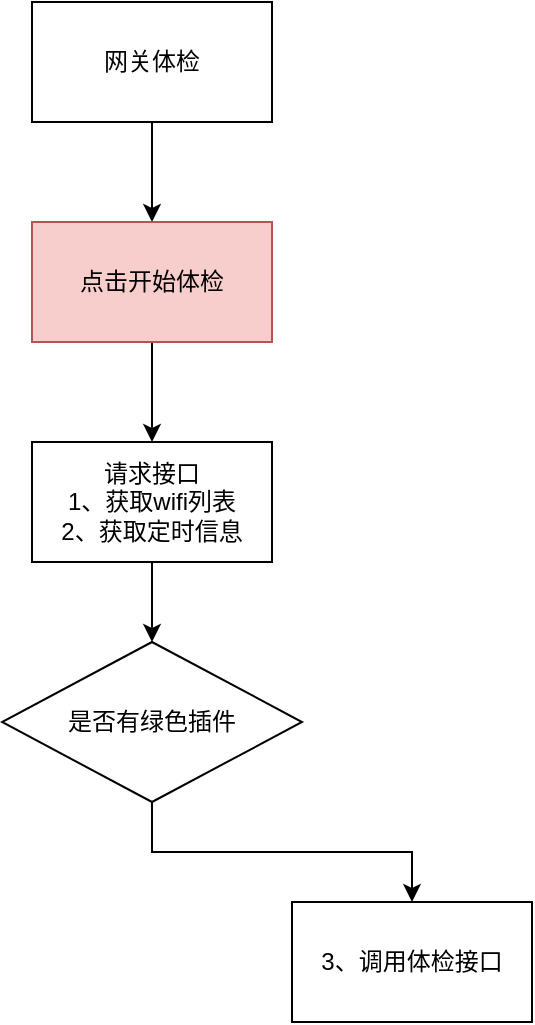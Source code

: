 <mxfile version="24.8.0">
  <diagram name="第 1 页" id="G2DGBCtos0AvW2S51lE0">
    <mxGraphModel dx="1042" dy="627" grid="1" gridSize="10" guides="1" tooltips="1" connect="1" arrows="1" fold="1" page="1" pageScale="1" pageWidth="827" pageHeight="1169" math="0" shadow="0">
      <root>
        <mxCell id="0" />
        <mxCell id="1" parent="0" />
        <mxCell id="YtAs-siCzYPvFLhMV9K_-5" style="edgeStyle=orthogonalEdgeStyle;rounded=0;orthogonalLoop=1;jettySize=auto;html=1;exitX=0.5;exitY=1;exitDx=0;exitDy=0;entryX=0.5;entryY=0;entryDx=0;entryDy=0;" edge="1" parent="1" source="YtAs-siCzYPvFLhMV9K_-1" target="YtAs-siCzYPvFLhMV9K_-3">
          <mxGeometry relative="1" as="geometry" />
        </mxCell>
        <mxCell id="YtAs-siCzYPvFLhMV9K_-1" value="网关体检" style="rounded=0;whiteSpace=wrap;html=1;" vertex="1" parent="1">
          <mxGeometry x="320" y="90" width="120" height="60" as="geometry" />
        </mxCell>
        <mxCell id="YtAs-siCzYPvFLhMV9K_-19" style="edgeStyle=orthogonalEdgeStyle;rounded=0;orthogonalLoop=1;jettySize=auto;html=1;exitX=0.5;exitY=1;exitDx=0;exitDy=0;entryX=0.5;entryY=0;entryDx=0;entryDy=0;" edge="1" parent="1" source="YtAs-siCzYPvFLhMV9K_-3" target="YtAs-siCzYPvFLhMV9K_-7">
          <mxGeometry relative="1" as="geometry" />
        </mxCell>
        <mxCell id="YtAs-siCzYPvFLhMV9K_-3" value="点击开始体检" style="rounded=0;whiteSpace=wrap;html=1;fillColor=#f8cecc;strokeColor=#b85450;" vertex="1" parent="1">
          <mxGeometry x="320" y="200" width="120" height="60" as="geometry" />
        </mxCell>
        <mxCell id="YtAs-siCzYPvFLhMV9K_-21" style="edgeStyle=orthogonalEdgeStyle;rounded=0;orthogonalLoop=1;jettySize=auto;html=1;exitX=0.5;exitY=1;exitDx=0;exitDy=0;entryX=0.5;entryY=0;entryDx=0;entryDy=0;" edge="1" parent="1" source="YtAs-siCzYPvFLhMV9K_-7" target="YtAs-siCzYPvFLhMV9K_-18">
          <mxGeometry relative="1" as="geometry" />
        </mxCell>
        <mxCell id="YtAs-siCzYPvFLhMV9K_-7" value="请求接口&lt;div&gt;1、获取wifi列表&lt;/div&gt;&lt;div&gt;2、获取定时信息&lt;/div&gt;" style="rounded=0;whiteSpace=wrap;html=1;" vertex="1" parent="1">
          <mxGeometry x="320" y="310" width="120" height="60" as="geometry" />
        </mxCell>
        <mxCell id="YtAs-siCzYPvFLhMV9K_-9" value="3、调用体检接口" style="rounded=0;whiteSpace=wrap;html=1;" vertex="1" parent="1">
          <mxGeometry x="450" y="540" width="120" height="60" as="geometry" />
        </mxCell>
        <mxCell id="YtAs-siCzYPvFLhMV9K_-22" style="edgeStyle=orthogonalEdgeStyle;rounded=0;orthogonalLoop=1;jettySize=auto;html=1;exitX=0.5;exitY=1;exitDx=0;exitDy=0;entryX=0.5;entryY=0;entryDx=0;entryDy=0;" edge="1" parent="1" source="YtAs-siCzYPvFLhMV9K_-18" target="YtAs-siCzYPvFLhMV9K_-9">
          <mxGeometry relative="1" as="geometry" />
        </mxCell>
        <mxCell id="YtAs-siCzYPvFLhMV9K_-18" value="是否有绿色插件" style="rhombus;whiteSpace=wrap;html=1;" vertex="1" parent="1">
          <mxGeometry x="305" y="410" width="150" height="80" as="geometry" />
        </mxCell>
      </root>
    </mxGraphModel>
  </diagram>
</mxfile>
